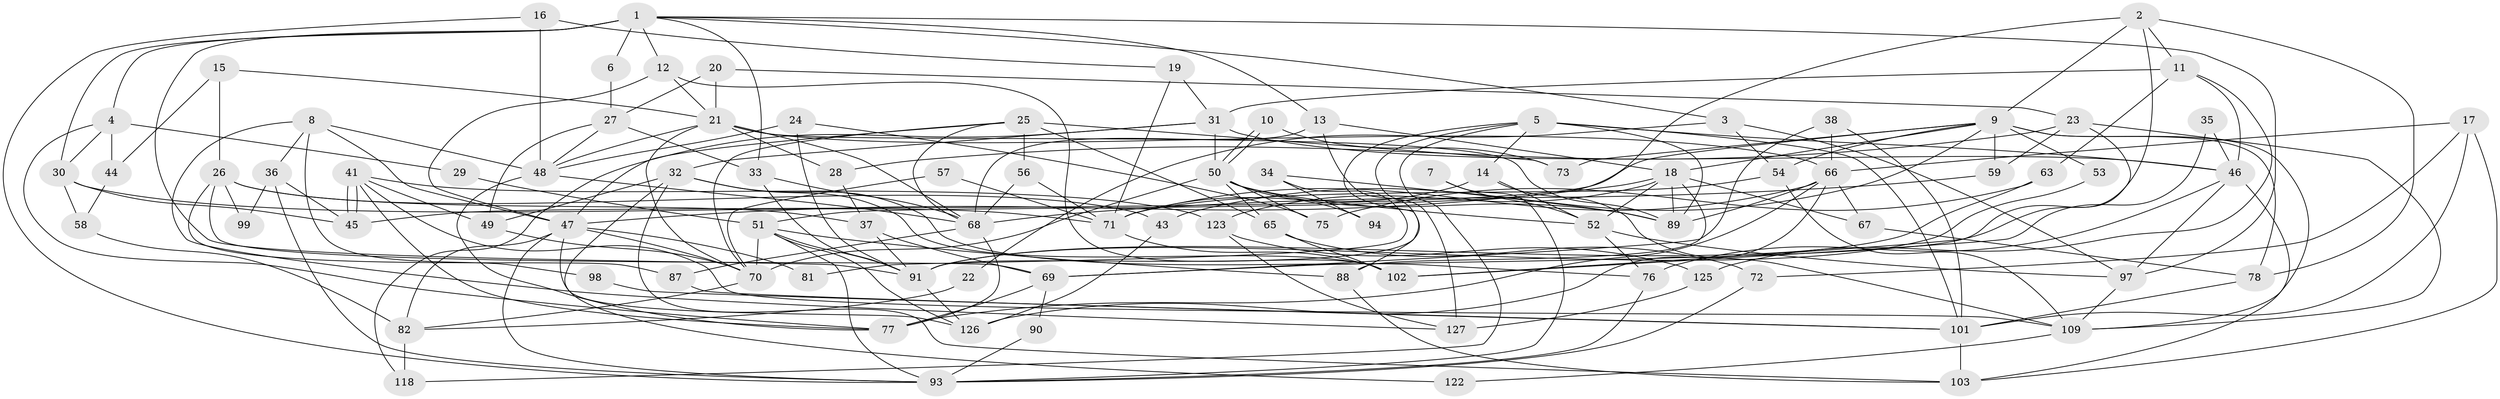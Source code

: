 // Generated by graph-tools (version 1.1) at 2025/24/03/03/25 07:24:03]
// undirected, 91 vertices, 211 edges
graph export_dot {
graph [start="1"]
  node [color=gray90,style=filled];
  1 [super="+40"];
  2 [super="+111"];
  3 [super="+104"];
  4;
  5 [super="+42"];
  6;
  7;
  8 [super="+128"];
  9 [super="+39"];
  10;
  11;
  12;
  13 [super="+105"];
  14;
  15;
  16;
  17 [super="+83"];
  18 [super="+92"];
  19;
  20;
  21 [super="+64"];
  22;
  23 [super="+80"];
  24;
  25 [super="+96"];
  26 [super="+100"];
  27 [super="+116"];
  28;
  29;
  30;
  31 [super="+117"];
  32;
  33 [super="+121"];
  34;
  35;
  36;
  37 [super="+79"];
  38 [super="+129"];
  41;
  43;
  44;
  45;
  46 [super="+55"];
  47 [super="+131"];
  48 [super="+84"];
  49;
  50 [super="+60"];
  51 [super="+62"];
  52 [super="+74"];
  53 [super="+61"];
  54;
  56;
  57;
  58;
  59;
  63;
  65;
  66 [super="+124"];
  67;
  68 [super="+86"];
  69 [super="+95"];
  70 [super="+119"];
  71 [super="+112"];
  72;
  73;
  75;
  76 [super="+85"];
  77 [super="+107"];
  78;
  81;
  82 [super="+106"];
  87;
  88;
  89 [super="+115"];
  90;
  91 [super="+120"];
  93 [super="+114"];
  94;
  97;
  98;
  99;
  101 [super="+113"];
  102 [super="+108"];
  103;
  109 [super="+110"];
  118;
  122;
  123;
  125 [super="+130"];
  126;
  127;
  1 -- 30;
  1 -- 6 [weight=2];
  1 -- 13;
  1 -- 33;
  1 -- 3;
  1 -- 91;
  1 -- 97;
  1 -- 4;
  1 -- 12;
  2 -- 11;
  2 -- 69;
  2 -- 78;
  2 -- 51;
  2 -- 9;
  3 -- 54;
  3 -- 97;
  3 -- 22;
  4 -- 29;
  4 -- 30;
  4 -- 44;
  4 -- 77;
  5 -- 14;
  5 -- 89;
  5 -- 91;
  5 -- 101;
  5 -- 46 [weight=2];
  5 -- 118;
  5 -- 127;
  6 -- 27;
  7 -- 93;
  7 -- 52;
  8 -- 127;
  8 -- 48;
  8 -- 98;
  8 -- 36;
  8 -- 47;
  9 -- 43;
  9 -- 73;
  9 -- 18;
  9 -- 109;
  9 -- 53 [weight=2];
  9 -- 54;
  9 -- 59;
  9 -- 45;
  9 -- 78;
  10 -- 50;
  10 -- 50;
  10 -- 73;
  11 -- 46;
  11 -- 63;
  11 -- 125;
  11 -- 31;
  12 -- 21;
  12 -- 102;
  12 -- 47;
  13 -- 88;
  13 -- 18;
  13 -- 68;
  14 -- 71;
  14 -- 52;
  14 -- 109;
  15 -- 26;
  15 -- 44;
  15 -- 21;
  16 -- 19;
  16 -- 93;
  16 -- 48;
  17 -- 101 [weight=2];
  17 -- 66;
  17 -- 103;
  17 -- 72;
  18 -- 88;
  18 -- 89;
  18 -- 123;
  18 -- 67;
  18 -- 52;
  18 -- 47;
  19 -- 31;
  19 -- 71;
  20 -- 23;
  20 -- 27;
  20 -- 21;
  21 -- 89;
  21 -- 28;
  21 -- 48;
  21 -- 66;
  21 -- 70;
  21 -- 68;
  22 -- 82;
  23 -- 109 [weight=2];
  23 -- 102;
  23 -- 59;
  23 -- 28;
  24 -- 75;
  24 -- 91;
  24 -- 48;
  25 -- 56 [weight=2];
  25 -- 73;
  25 -- 65;
  25 -- 70;
  25 -- 47;
  25 -- 68;
  26 -- 87;
  26 -- 99;
  26 -- 69;
  26 -- 37;
  26 -- 43;
  27 -- 33;
  27 -- 48;
  27 -- 49;
  28 -- 37;
  29 -- 51;
  30 -- 58;
  30 -- 45;
  30 -- 71;
  31 -- 50;
  31 -- 32;
  31 -- 118;
  31 -- 46;
  32 -- 103;
  32 -- 49;
  32 -- 76;
  32 -- 122;
  32 -- 102;
  33 -- 68;
  33 -- 91;
  34 -- 89;
  34 -- 81;
  34 -- 94;
  35 -- 46;
  35 -- 102;
  36 -- 45;
  36 -- 99;
  36 -- 93;
  37 -- 69;
  37 -- 91;
  38 -- 101;
  38 -- 66;
  38 -- 69;
  41 -- 45;
  41 -- 45;
  41 -- 49;
  41 -- 77;
  41 -- 123;
  41 -- 109;
  43 -- 126;
  44 -- 58;
  46 -- 97;
  46 -- 103;
  46 -- 76;
  47 -- 126;
  47 -- 81 [weight=2];
  47 -- 93;
  47 -- 70;
  47 -- 82;
  48 -- 77;
  48 -- 68;
  49 -- 70;
  50 -- 75;
  50 -- 94;
  50 -- 65;
  50 -- 52;
  50 -- 70;
  50 -- 89;
  51 -- 93;
  51 -- 91;
  51 -- 70;
  51 -- 88;
  51 -- 126;
  52 -- 97;
  52 -- 76;
  53 -- 91;
  54 -- 109;
  54 -- 71;
  56 -- 71;
  56 -- 68;
  57 -- 70;
  57 -- 71;
  58 -- 82;
  59 -- 68;
  63 -- 91;
  63 -- 75;
  65 -- 72;
  65 -- 102;
  66 -- 67;
  66 -- 89;
  66 -- 126;
  66 -- 71;
  66 -- 77;
  67 -- 78;
  68 -- 77;
  68 -- 87;
  69 -- 90;
  69 -- 77;
  70 -- 82;
  71 -- 102;
  72 -- 93;
  76 -- 93;
  78 -- 101;
  82 -- 118;
  87 -- 101;
  88 -- 103;
  90 -- 93;
  91 -- 126;
  97 -- 109;
  98 -- 101;
  101 -- 103;
  109 -- 122;
  123 -- 127;
  123 -- 125;
  125 -- 127;
}
